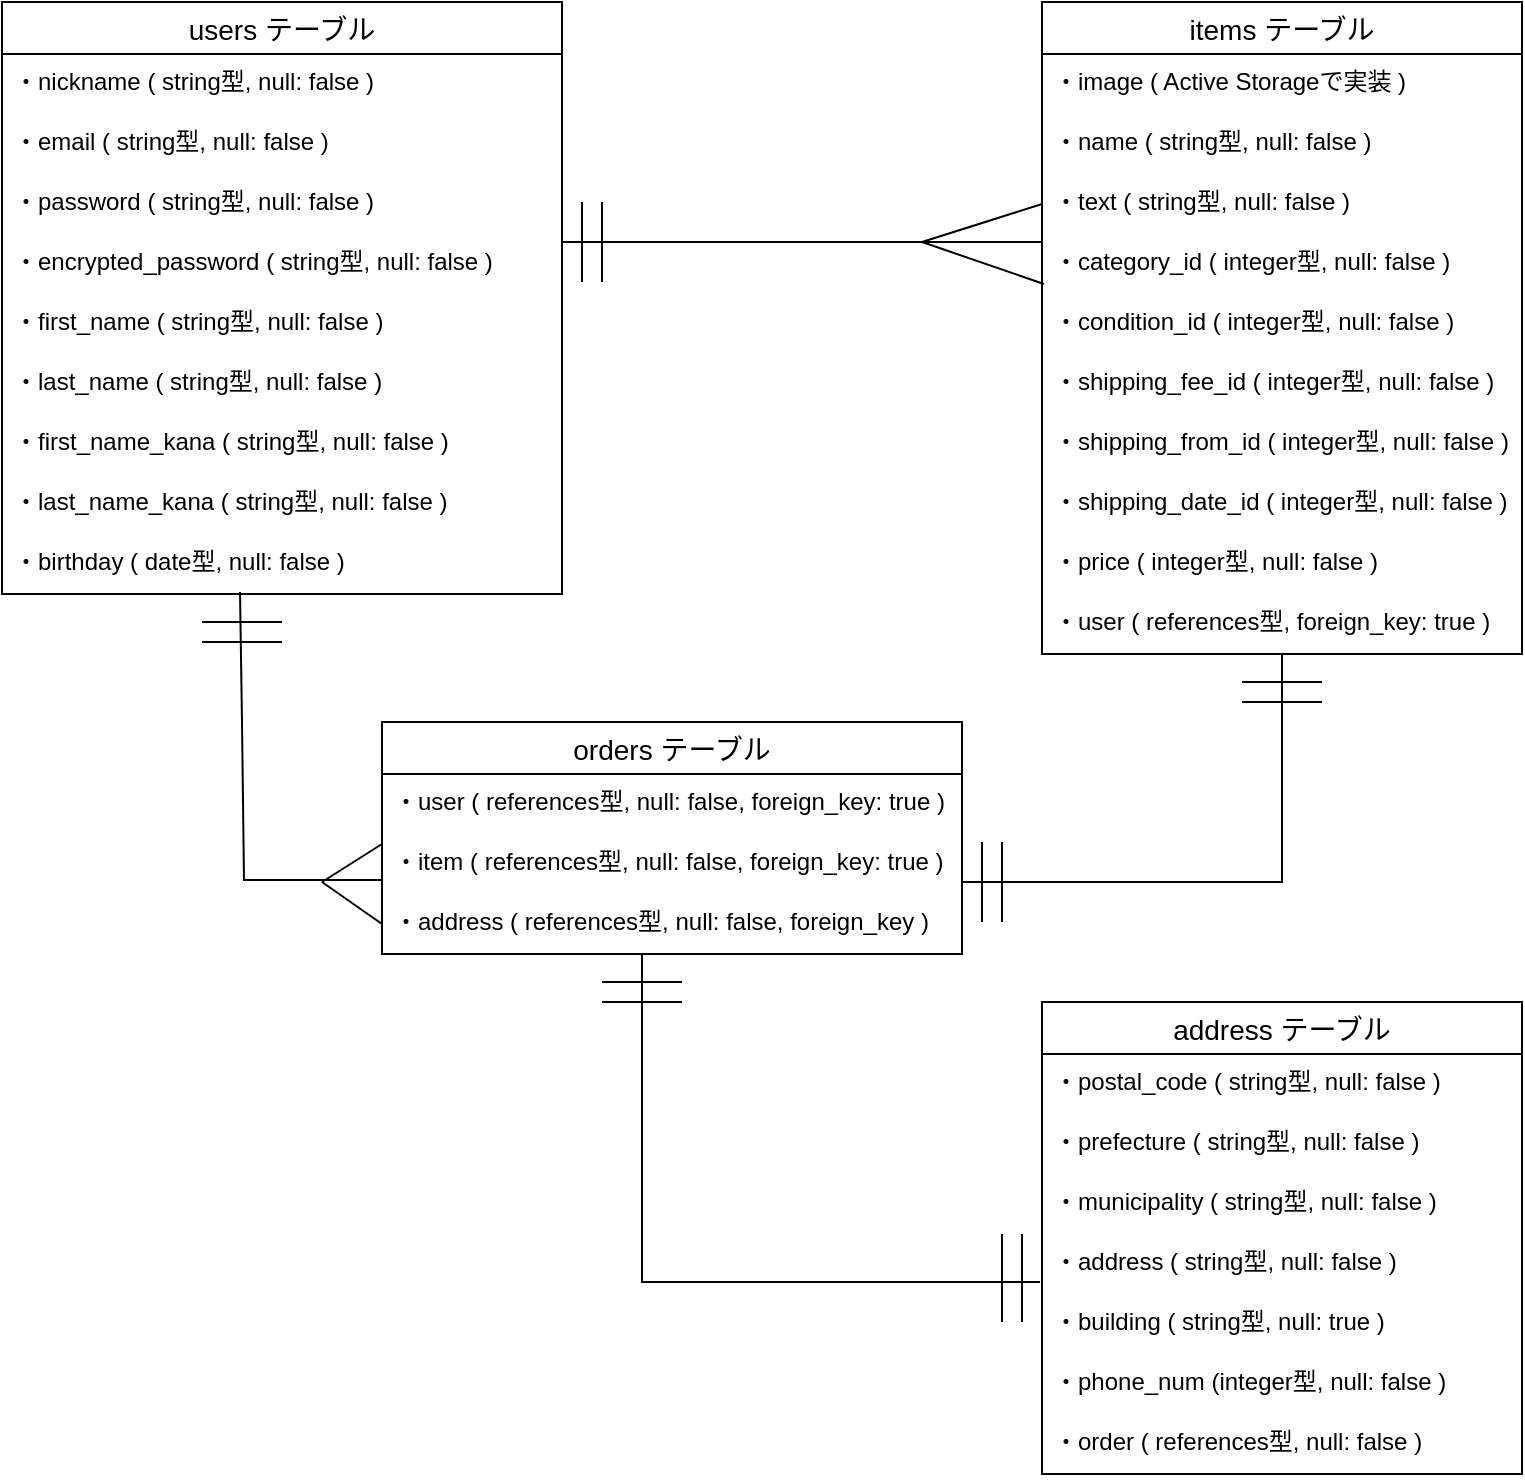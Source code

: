<mxfile version="13.6.5">
    <diagram id="rH8w5JhXkekZOoW7ol6t" name="ページ1">
        <mxGraphModel dx="968" dy="830" grid="1" gridSize="10" guides="1" tooltips="1" connect="1" arrows="1" fold="1" page="1" pageScale="1" pageWidth="827" pageHeight="1169" math="0" shadow="0">
            <root>
                <mxCell id="0"/>
                <mxCell id="1" parent="0"/>
                <mxCell id="28" value="users テーブル" style="swimlane;fontStyle=0;childLayout=stackLayout;horizontal=1;startSize=26;horizontalStack=0;resizeParent=1;resizeParentMax=0;resizeLast=0;collapsible=1;marginBottom=0;align=center;fontSize=14;" parent="1" vertex="1">
                    <mxGeometry x="40" y="40" width="280" height="296" as="geometry"/>
                </mxCell>
                <mxCell id="29" value="・nickname ( string型, null: false )" style="text;strokeColor=none;fillColor=none;spacingLeft=4;spacingRight=4;overflow=hidden;rotatable=0;points=[[0,0.5],[1,0.5]];portConstraint=eastwest;fontSize=12;" parent="28" vertex="1">
                    <mxGeometry y="26" width="280" height="30" as="geometry"/>
                </mxCell>
                <mxCell id="30" value="・email ( string型, null: false )" style="text;strokeColor=none;fillColor=none;spacingLeft=4;spacingRight=4;overflow=hidden;rotatable=0;points=[[0,0.5],[1,0.5]];portConstraint=eastwest;fontSize=12;" parent="28" vertex="1">
                    <mxGeometry y="56" width="280" height="30" as="geometry"/>
                </mxCell>
                <mxCell id="31" value="・password ( string型, null: false )" style="text;strokeColor=none;fillColor=none;spacingLeft=4;spacingRight=4;overflow=hidden;rotatable=0;points=[[0,0.5],[1,0.5]];portConstraint=eastwest;fontSize=12;" parent="28" vertex="1">
                    <mxGeometry y="86" width="280" height="30" as="geometry"/>
                </mxCell>
                <mxCell id="83" value="・encrypted_password ( string型, null: false )" style="text;strokeColor=none;fillColor=none;spacingLeft=4;spacingRight=4;overflow=hidden;rotatable=0;points=[[0,0.5],[1,0.5]];portConstraint=eastwest;fontSize=12;" parent="28" vertex="1">
                    <mxGeometry y="116" width="280" height="30" as="geometry"/>
                </mxCell>
                <mxCell id="34" value="・first_name ( string型, null: false )" style="text;strokeColor=none;fillColor=none;spacingLeft=4;spacingRight=4;overflow=hidden;rotatable=0;points=[[0,0.5],[1,0.5]];portConstraint=eastwest;fontSize=12;" parent="28" vertex="1">
                    <mxGeometry y="146" width="280" height="30" as="geometry"/>
                </mxCell>
                <mxCell id="36" value="・last_name ( string型, null: false )" style="text;strokeColor=none;fillColor=none;spacingLeft=4;spacingRight=4;overflow=hidden;rotatable=0;points=[[0,0.5],[1,0.5]];portConstraint=eastwest;fontSize=12;" parent="28" vertex="1">
                    <mxGeometry y="176" width="280" height="30" as="geometry"/>
                </mxCell>
                <mxCell id="84" value="・first_name_kana ( string型, null: false )" style="text;strokeColor=none;fillColor=none;spacingLeft=4;spacingRight=4;overflow=hidden;rotatable=0;points=[[0,0.5],[1,0.5]];portConstraint=eastwest;fontSize=12;" parent="28" vertex="1">
                    <mxGeometry y="206" width="280" height="30" as="geometry"/>
                </mxCell>
                <mxCell id="85" value="・last_name_kana ( string型, null: false )" style="text;strokeColor=none;fillColor=none;spacingLeft=4;spacingRight=4;overflow=hidden;rotatable=0;points=[[0,0.5],[1,0.5]];portConstraint=eastwest;fontSize=12;" parent="28" vertex="1">
                    <mxGeometry y="236" width="280" height="30" as="geometry"/>
                </mxCell>
                <mxCell id="39" value="・birthday ( date型, null: false )" style="text;strokeColor=none;fillColor=none;spacingLeft=4;spacingRight=4;overflow=hidden;rotatable=0;points=[[0,0.5],[1,0.5]];portConstraint=eastwest;fontSize=12;" parent="28" vertex="1">
                    <mxGeometry y="266" width="280" height="30" as="geometry"/>
                </mxCell>
                <mxCell id="40" value="items テーブル" style="swimlane;fontStyle=0;childLayout=stackLayout;horizontal=1;startSize=26;horizontalStack=0;resizeParent=1;resizeParentMax=0;resizeLast=0;collapsible=1;marginBottom=0;align=center;fontSize=14;" parent="1" vertex="1">
                    <mxGeometry x="560" y="40" width="240" height="326" as="geometry"/>
                </mxCell>
                <mxCell id="41" value="・image ( Active Storageで実装 )" style="text;strokeColor=none;fillColor=none;spacingLeft=4;spacingRight=4;overflow=hidden;rotatable=0;points=[[0,0.5],[1,0.5]];portConstraint=eastwest;fontSize=12;" parent="40" vertex="1">
                    <mxGeometry y="26" width="240" height="30" as="geometry"/>
                </mxCell>
                <mxCell id="42" value="・name ( string型, null: false )" style="text;strokeColor=none;fillColor=none;spacingLeft=4;spacingRight=4;overflow=hidden;rotatable=0;points=[[0,0.5],[1,0.5]];portConstraint=eastwest;fontSize=12;" parent="40" vertex="1">
                    <mxGeometry y="56" width="240" height="30" as="geometry"/>
                </mxCell>
                <mxCell id="43" value="・text ( string型, null: false )" style="text;strokeColor=none;fillColor=none;spacingLeft=4;spacingRight=4;overflow=hidden;rotatable=0;points=[[0,0.5],[1,0.5]];portConstraint=eastwest;fontSize=12;" parent="40" vertex="1">
                    <mxGeometry y="86" width="240" height="30" as="geometry"/>
                </mxCell>
                <mxCell id="76" value="" style="endArrow=none;html=1;rounded=0;entryX=0;entryY=0.5;entryDx=0;entryDy=0;" parent="40" target="43" edge="1">
                    <mxGeometry relative="1" as="geometry">
                        <mxPoint x="-60" y="120" as="sourcePoint"/>
                        <mxPoint x="100" y="120" as="targetPoint"/>
                    </mxGeometry>
                </mxCell>
                <mxCell id="77" value="" style="endArrow=none;html=1;rounded=0;entryX=0.004;entryY=0.833;entryDx=0;entryDy=0;entryPerimeter=0;" parent="40" target="44" edge="1">
                    <mxGeometry relative="1" as="geometry">
                        <mxPoint x="-60" y="120" as="sourcePoint"/>
                        <mxPoint x="100" y="120" as="targetPoint"/>
                    </mxGeometry>
                </mxCell>
                <mxCell id="44" value="・category_id ( integer型, null: false )" style="text;strokeColor=none;fillColor=none;spacingLeft=4;spacingRight=4;overflow=hidden;rotatable=0;points=[[0,0.5],[1,0.5]];portConstraint=eastwest;fontSize=12;" parent="40" vertex="1">
                    <mxGeometry y="116" width="240" height="30" as="geometry"/>
                </mxCell>
                <mxCell id="45" value="・condition_id ( integer型, null: false )" style="text;strokeColor=none;fillColor=none;spacingLeft=4;spacingRight=4;overflow=hidden;rotatable=0;points=[[0,0.5],[1,0.5]];portConstraint=eastwest;fontSize=12;" parent="40" vertex="1">
                    <mxGeometry y="146" width="240" height="30" as="geometry"/>
                </mxCell>
                <mxCell id="46" value="・shipping_fee_id ( integer型, null: false )" style="text;strokeColor=none;fillColor=none;spacingLeft=4;spacingRight=4;overflow=hidden;rotatable=0;points=[[0,0.5],[1,0.5]];portConstraint=eastwest;fontSize=12;" parent="40" vertex="1">
                    <mxGeometry y="176" width="240" height="30" as="geometry"/>
                </mxCell>
                <mxCell id="47" value="・shipping_from_id ( integer型, null: false )" style="text;strokeColor=none;fillColor=none;spacingLeft=4;spacingRight=4;overflow=hidden;rotatable=0;points=[[0,0.5],[1,0.5]];portConstraint=eastwest;fontSize=12;" parent="40" vertex="1">
                    <mxGeometry y="206" width="240" height="30" as="geometry"/>
                </mxCell>
                <mxCell id="48" value="・shipping_date_id ( integer型, null: false )" style="text;strokeColor=none;fillColor=none;spacingLeft=4;spacingRight=4;overflow=hidden;rotatable=0;points=[[0,0.5],[1,0.5]];portConstraint=eastwest;fontSize=12;" parent="40" vertex="1">
                    <mxGeometry y="236" width="240" height="30" as="geometry"/>
                </mxCell>
                <mxCell id="49" value="・price ( integer型, null: false )" style="text;strokeColor=none;fillColor=none;spacingLeft=4;spacingRight=4;overflow=hidden;rotatable=0;points=[[0,0.5],[1,0.5]];portConstraint=eastwest;fontSize=12;" parent="40" vertex="1">
                    <mxGeometry y="266" width="240" height="30" as="geometry"/>
                </mxCell>
                <mxCell id="78" value="・user ( references型, foreign_key: true )" style="text;strokeColor=none;fillColor=none;spacingLeft=4;spacingRight=4;overflow=hidden;rotatable=0;points=[[0,0.5],[1,0.5]];portConstraint=eastwest;fontSize=12;" parent="40" vertex="1">
                    <mxGeometry y="296" width="240" height="30" as="geometry"/>
                </mxCell>
                <mxCell id="65" value="" style="endArrow=none;html=1;rounded=0;exitX=0.425;exitY=0.967;exitDx=0;exitDy=0;exitPerimeter=0;" parent="1" source="39" edge="1">
                    <mxGeometry relative="1" as="geometry">
                        <mxPoint x="160" y="360" as="sourcePoint"/>
                        <mxPoint x="230" y="479" as="targetPoint"/>
                        <Array as="points">
                            <mxPoint x="160" y="400"/>
                            <mxPoint x="161" y="479"/>
                        </Array>
                    </mxGeometry>
                </mxCell>
                <mxCell id="73" value="" style="endArrow=none;html=1;rounded=0;" parent="1" edge="1">
                    <mxGeometry relative="1" as="geometry">
                        <mxPoint x="320" y="160" as="sourcePoint"/>
                        <mxPoint x="560" y="160" as="targetPoint"/>
                    </mxGeometry>
                </mxCell>
                <mxCell id="74" value="" style="endArrow=none;html=1;rounded=0;" parent="1" edge="1">
                    <mxGeometry relative="1" as="geometry">
                        <mxPoint x="330" y="140" as="sourcePoint"/>
                        <mxPoint x="330" y="180" as="targetPoint"/>
                    </mxGeometry>
                </mxCell>
                <mxCell id="75" value="" style="endArrow=none;html=1;rounded=0;" parent="1" edge="1">
                    <mxGeometry relative="1" as="geometry">
                        <mxPoint x="340" y="140" as="sourcePoint"/>
                        <mxPoint x="340" y="180" as="targetPoint"/>
                    </mxGeometry>
                </mxCell>
                <mxCell id="81" value="" style="endArrow=none;html=1;rounded=0;" parent="1" edge="1">
                    <mxGeometry relative="1" as="geometry">
                        <mxPoint x="140" y="350" as="sourcePoint"/>
                        <mxPoint x="180" y="350" as="targetPoint"/>
                    </mxGeometry>
                </mxCell>
                <mxCell id="82" value="" style="endArrow=none;html=1;rounded=0;" parent="1" edge="1">
                    <mxGeometry relative="1" as="geometry">
                        <mxPoint x="140" y="360" as="sourcePoint"/>
                        <mxPoint x="180" y="360" as="targetPoint"/>
                    </mxGeometry>
                </mxCell>
                <mxCell id="50" value="address テーブル" style="swimlane;fontStyle=0;childLayout=stackLayout;horizontal=1;startSize=26;horizontalStack=0;resizeParent=1;resizeParentMax=0;resizeLast=0;collapsible=1;marginBottom=0;align=center;fontSize=14;" parent="1" vertex="1">
                    <mxGeometry x="560" y="540" width="240" height="236" as="geometry"/>
                </mxCell>
                <mxCell id="55" value="・postal_code ( string型, null: false )" style="text;strokeColor=none;fillColor=none;spacingLeft=4;spacingRight=4;overflow=hidden;rotatable=0;points=[[0,0.5],[1,0.5]];portConstraint=eastwest;fontSize=12;" parent="50" vertex="1">
                    <mxGeometry y="26" width="240" height="30" as="geometry"/>
                </mxCell>
                <mxCell id="56" value="・prefecture ( string型, null: false )" style="text;strokeColor=none;fillColor=none;spacingLeft=4;spacingRight=4;overflow=hidden;rotatable=0;points=[[0,0.5],[1,0.5]];portConstraint=eastwest;fontSize=12;" parent="50" vertex="1">
                    <mxGeometry y="56" width="240" height="30" as="geometry"/>
                </mxCell>
                <mxCell id="57" value="・municipality ( string型, null: false )" style="text;strokeColor=none;fillColor=none;spacingLeft=4;spacingRight=4;overflow=hidden;rotatable=0;points=[[0,0.5],[1,0.5]];portConstraint=eastwest;fontSize=12;" parent="50" vertex="1">
                    <mxGeometry y="86" width="240" height="30" as="geometry"/>
                </mxCell>
                <mxCell id="103" value="" style="endArrow=none;html=1;rounded=0;" parent="50" edge="1">
                    <mxGeometry relative="1" as="geometry">
                        <mxPoint x="-10" y="116" as="sourcePoint"/>
                        <mxPoint x="-10" y="160" as="targetPoint"/>
                    </mxGeometry>
                </mxCell>
                <mxCell id="104" value="" style="endArrow=none;html=1;rounded=0;" parent="50" edge="1">
                    <mxGeometry relative="1" as="geometry">
                        <mxPoint x="-20" y="116" as="sourcePoint"/>
                        <mxPoint x="-20" y="160" as="targetPoint"/>
                    </mxGeometry>
                </mxCell>
                <mxCell id="58" value="・address ( string型, null: false )" style="text;strokeColor=none;fillColor=none;spacingLeft=4;spacingRight=4;overflow=hidden;rotatable=0;points=[[0,0.5],[1,0.5]];portConstraint=eastwest;fontSize=12;" parent="50" vertex="1">
                    <mxGeometry y="116" width="240" height="30" as="geometry"/>
                </mxCell>
                <mxCell id="59" value="・building ( string型, null: true )" style="text;strokeColor=none;fillColor=none;spacingLeft=4;spacingRight=4;overflow=hidden;rotatable=0;points=[[0,0.5],[1,0.5]];portConstraint=eastwest;fontSize=12;" parent="50" vertex="1">
                    <mxGeometry y="146" width="240" height="30" as="geometry"/>
                </mxCell>
                <mxCell id="60" value="・phone_num (integer型, null: false )" style="text;strokeColor=none;fillColor=none;spacingLeft=4;spacingRight=4;overflow=hidden;rotatable=0;points=[[0,0.5],[1,0.5]];portConstraint=eastwest;fontSize=12;" parent="50" vertex="1">
                    <mxGeometry y="176" width="240" height="30" as="geometry"/>
                </mxCell>
                <mxCell id="105" value="・order ( references型, null: false )" style="text;strokeColor=none;fillColor=none;spacingLeft=4;spacingRight=4;overflow=hidden;rotatable=0;points=[[0,0.5],[1,0.5]];portConstraint=eastwest;fontSize=12;" parent="50" vertex="1">
                    <mxGeometry y="206" width="240" height="30" as="geometry"/>
                </mxCell>
                <mxCell id="86" value="orders テーブル" style="swimlane;fontStyle=0;childLayout=stackLayout;horizontal=1;startSize=26;horizontalStack=0;resizeParent=1;resizeParentMax=0;resizeLast=0;collapsible=1;marginBottom=0;align=center;fontSize=14;" parent="1" vertex="1">
                    <mxGeometry x="230" y="400" width="290" height="116" as="geometry"/>
                </mxCell>
                <mxCell id="87" value="・user ( references型, null: false, foreign_key: true )" style="text;strokeColor=none;fillColor=none;spacingLeft=4;spacingRight=4;overflow=hidden;rotatable=0;points=[[0,0.5],[1,0.5]];portConstraint=eastwest;fontSize=12;" parent="86" vertex="1">
                    <mxGeometry y="26" width="290" height="30" as="geometry"/>
                </mxCell>
                <mxCell id="88" value="・item ( references型, null: false, foreign_key: true )" style="text;strokeColor=none;fillColor=none;spacingLeft=4;spacingRight=4;overflow=hidden;rotatable=0;points=[[0,0.5],[1,0.5]];portConstraint=eastwest;fontSize=12;" parent="86" vertex="1">
                    <mxGeometry y="56" width="290" height="30" as="geometry"/>
                </mxCell>
                <mxCell id="91" value="" style="endArrow=none;html=1;rounded=0;entryX=0;entryY=0.5;entryDx=0;entryDy=0;" parent="86" target="89" edge="1">
                    <mxGeometry relative="1" as="geometry">
                        <mxPoint x="-30" y="80" as="sourcePoint"/>
                        <mxPoint x="130" y="80" as="targetPoint"/>
                    </mxGeometry>
                </mxCell>
                <mxCell id="92" value="" style="endArrow=none;html=1;rounded=0;" parent="86" edge="1">
                    <mxGeometry relative="1" as="geometry">
                        <mxPoint x="-30" y="80" as="sourcePoint"/>
                        <mxPoint y="61" as="targetPoint"/>
                    </mxGeometry>
                </mxCell>
                <mxCell id="89" value="・address ( references型, null: false, foreign_key )" style="text;strokeColor=none;fillColor=none;spacingLeft=4;spacingRight=4;overflow=hidden;rotatable=0;points=[[0,0.5],[1,0.5]];portConstraint=eastwest;fontSize=12;" parent="86" vertex="1">
                    <mxGeometry y="86" width="290" height="30" as="geometry"/>
                </mxCell>
                <mxCell id="100" value="" style="endArrow=none;html=1;rounded=0;entryX=-0.004;entryY=0.8;entryDx=0;entryDy=0;entryPerimeter=0;" parent="86" target="58" edge="1">
                    <mxGeometry relative="1" as="geometry">
                        <mxPoint x="130" y="116" as="sourcePoint"/>
                        <mxPoint x="290" y="116" as="targetPoint"/>
                        <Array as="points">
                            <mxPoint x="130" y="280"/>
                        </Array>
                    </mxGeometry>
                </mxCell>
                <mxCell id="101" value="" style="endArrow=none;html=1;rounded=0;" parent="1" edge="1">
                    <mxGeometry relative="1" as="geometry">
                        <mxPoint x="340" y="530" as="sourcePoint"/>
                        <mxPoint x="380" y="530" as="targetPoint"/>
                    </mxGeometry>
                </mxCell>
                <mxCell id="102" value="" style="endArrow=none;html=1;rounded=0;" parent="1" edge="1">
                    <mxGeometry relative="1" as="geometry">
                        <mxPoint x="340" y="540" as="sourcePoint"/>
                        <mxPoint x="380" y="540" as="targetPoint"/>
                    </mxGeometry>
                </mxCell>
                <mxCell id="68" value="" style="endArrow=none;html=1;rounded=0;" parent="1" target="78" edge="1">
                    <mxGeometry relative="1" as="geometry">
                        <mxPoint x="520" y="480" as="sourcePoint"/>
                        <mxPoint x="680" y="370" as="targetPoint"/>
                        <Array as="points">
                            <mxPoint x="680" y="480"/>
                        </Array>
                    </mxGeometry>
                </mxCell>
                <mxCell id="69" value="" style="endArrow=none;html=1;rounded=0;" parent="1" edge="1">
                    <mxGeometry relative="1" as="geometry">
                        <mxPoint x="540" y="460" as="sourcePoint"/>
                        <mxPoint x="540" y="500" as="targetPoint"/>
                    </mxGeometry>
                </mxCell>
                <mxCell id="70" value="" style="endArrow=none;html=1;rounded=0;" parent="1" edge="1">
                    <mxGeometry relative="1" as="geometry">
                        <mxPoint x="530" y="460" as="sourcePoint"/>
                        <mxPoint x="530" y="500" as="targetPoint"/>
                    </mxGeometry>
                </mxCell>
                <mxCell id="71" value="" style="endArrow=none;html=1;rounded=0;" parent="1" edge="1">
                    <mxGeometry relative="1" as="geometry">
                        <mxPoint x="700" y="380" as="sourcePoint"/>
                        <mxPoint x="660" y="380" as="targetPoint"/>
                    </mxGeometry>
                </mxCell>
                <mxCell id="72" value="" style="endArrow=none;html=1;rounded=0;" parent="1" edge="1">
                    <mxGeometry relative="1" as="geometry">
                        <mxPoint x="700" y="390" as="sourcePoint"/>
                        <mxPoint x="660" y="390" as="targetPoint"/>
                    </mxGeometry>
                </mxCell>
            </root>
        </mxGraphModel>
    </diagram>
</mxfile>